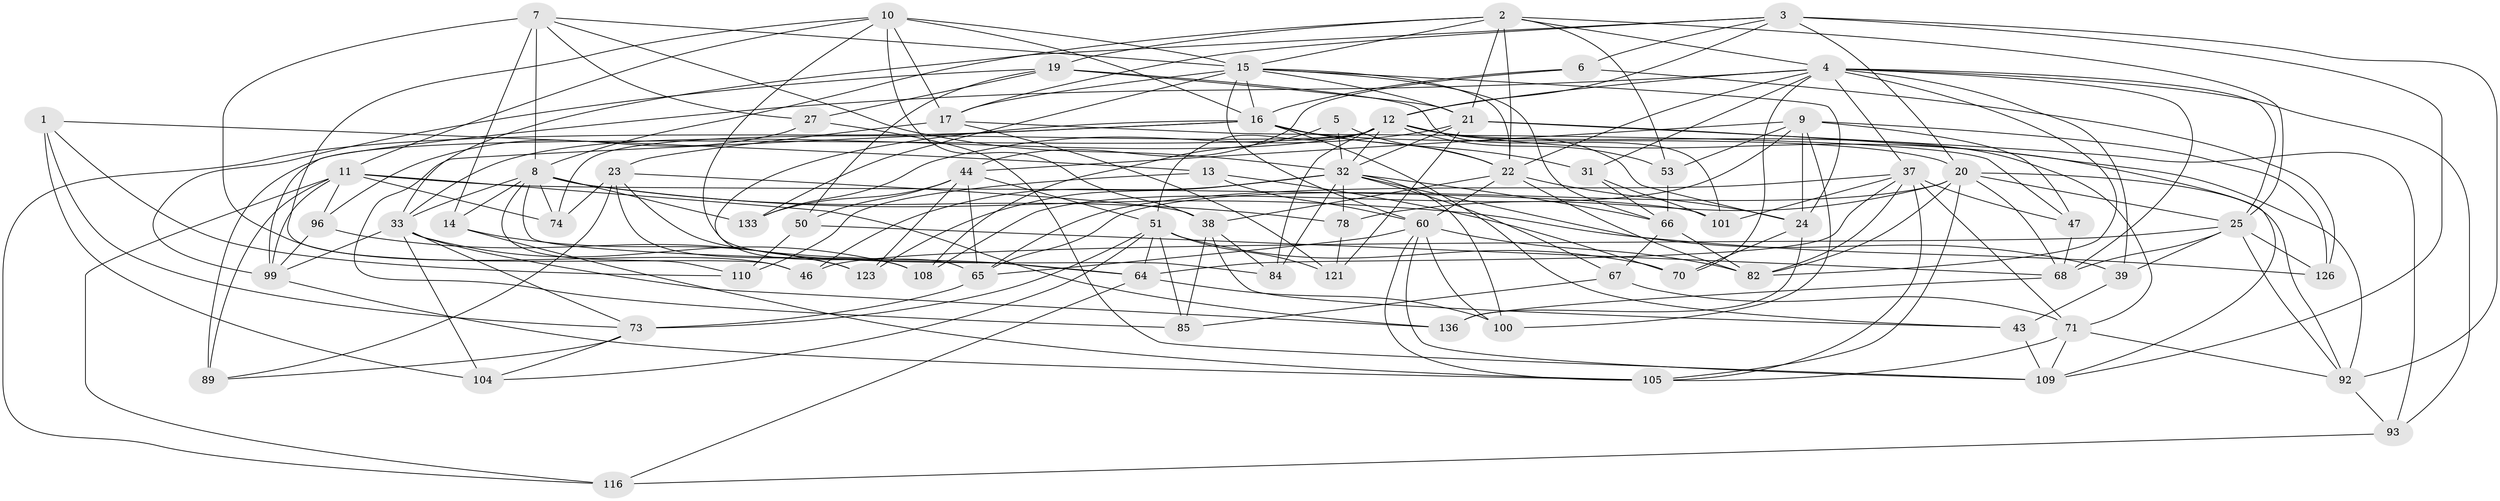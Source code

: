 // original degree distribution, {4: 1.0}
// Generated by graph-tools (version 1.1) at 2025/16/03/09/25 04:16:41]
// undirected, 70 vertices, 205 edges
graph export_dot {
graph [start="1"]
  node [color=gray90,style=filled];
  1;
  2 [super="+80+83"];
  3 [super="+55"];
  4 [super="+28+48+106"];
  5;
  6;
  7 [super="+52"];
  8 [super="+90+97"];
  9 [super="+125+94"];
  10 [super="+40"];
  11 [super="+69"];
  12 [super="+134+29+42"];
  13;
  14;
  15 [super="+54+75+18"];
  16 [super="+26"];
  17 [super="+132"];
  19 [super="+49"];
  20 [super="+35"];
  21 [super="+41+114"];
  22 [super="+79+88+72"];
  23 [super="+34"];
  24 [super="+30"];
  25 [super="+81+124"];
  27;
  31;
  32 [super="+118+59+36"];
  33 [super="+127+102"];
  37 [super="+57+58"];
  38 [super="+56"];
  39;
  43;
  44 [super="+130+131"];
  46;
  47;
  50;
  51 [super="+103"];
  53;
  60 [super="+62+107"];
  64 [super="+113"];
  65 [super="+87"];
  66 [super="+115"];
  67;
  68 [super="+128"];
  70;
  71 [super="+91"];
  73 [super="+76"];
  74;
  78;
  82 [super="+137"];
  84;
  85;
  89;
  92 [super="+119"];
  93;
  96;
  99 [super="+112"];
  100;
  101;
  104;
  105 [super="+135"];
  108;
  109 [super="+117"];
  110;
  116;
  121;
  123;
  126;
  133;
  136;
  1 -- 104;
  1 -- 110;
  1 -- 13;
  1 -- 73;
  2 -- 15;
  2 -- 22;
  2 -- 25;
  2 -- 19;
  2 -- 8;
  2 -- 21;
  2 -- 53;
  2 -- 4;
  3 -- 92;
  3 -- 33;
  3 -- 6;
  3 -- 109;
  3 -- 12;
  3 -- 20 [weight=2];
  3 -- 17;
  4 -- 82;
  4 -- 12;
  4 -- 39;
  4 -- 37;
  4 -- 22;
  4 -- 70;
  4 -- 25;
  4 -- 31;
  4 -- 99;
  4 -- 93;
  4 -- 68;
  5 -- 108;
  5 -- 22 [weight=2];
  5 -- 32;
  6 -- 126;
  6 -- 44;
  6 -- 16;
  7 -- 46;
  7 -- 27;
  7 -- 8;
  7 -- 15;
  7 -- 14;
  7 -- 32;
  8 -- 78;
  8 -- 126;
  8 -- 133;
  8 -- 14;
  8 -- 64;
  8 -- 74;
  8 -- 110;
  8 -- 33;
  9 -- 44 [weight=2];
  9 -- 126;
  9 -- 108;
  9 -- 47;
  9 -- 24;
  9 -- 100;
  9 -- 53;
  10 -- 38;
  10 -- 46;
  10 -- 17;
  10 -- 84;
  10 -- 11;
  10 -- 15 [weight=2];
  10 -- 16;
  11 -- 101;
  11 -- 89;
  11 -- 96;
  11 -- 99;
  11 -- 116;
  11 -- 74;
  11 -- 136;
  12 -- 84;
  12 -- 24;
  12 -- 51;
  12 -- 32;
  12 -- 71;
  12 -- 89;
  12 -- 92;
  12 -- 33;
  12 -- 74;
  12 -- 53;
  13 -- 110;
  13 -- 70;
  13 -- 60;
  14 -- 123;
  14 -- 105;
  15 -- 66;
  15 -- 17;
  15 -- 22;
  15 -- 16;
  15 -- 21;
  15 -- 133;
  15 -- 24;
  15 -- 60;
  16 -- 43;
  16 -- 65;
  16 -- 22;
  16 -- 116;
  16 -- 85;
  16 -- 31;
  16 -- 20;
  17 -- 23;
  17 -- 121;
  17 -- 47;
  19 -- 50;
  19 -- 27;
  19 -- 101;
  19 -- 21;
  19 -- 99;
  20 -- 78;
  20 -- 68;
  20 -- 105;
  20 -- 65;
  20 -- 82;
  20 -- 25;
  20 -- 92;
  21 -- 32;
  21 -- 93;
  21 -- 121;
  21 -- 133;
  21 -- 109;
  22 -- 82;
  22 -- 38;
  22 -- 24;
  22 -- 60;
  23 -- 74;
  23 -- 108;
  23 -- 89;
  23 -- 38;
  23 -- 64;
  24 -- 136;
  24 -- 70;
  25 -- 126;
  25 -- 39;
  25 -- 68;
  25 -- 46;
  25 -- 92;
  27 -- 96;
  27 -- 109;
  31 -- 101;
  31 -- 66;
  32 -- 78;
  32 -- 123;
  32 -- 39;
  32 -- 100;
  32 -- 84;
  32 -- 67;
  32 -- 46;
  32 -- 66;
  33 -- 99;
  33 -- 104;
  33 -- 136;
  33 -- 73;
  33 -- 108;
  37 -- 101;
  37 -- 71;
  37 -- 47;
  37 -- 64;
  37 -- 105;
  37 -- 82;
  37 -- 65;
  38 -- 43;
  38 -- 84;
  38 -- 85;
  39 -- 43;
  43 -- 109;
  44 -- 123;
  44 -- 50;
  44 -- 51;
  44 -- 65;
  44 -- 133;
  47 -- 68;
  50 -- 110;
  50 -- 68;
  51 -- 104;
  51 -- 121;
  51 -- 85;
  51 -- 70;
  51 -- 73;
  51 -- 64;
  53 -- 66;
  60 -- 109;
  60 -- 100;
  60 -- 65;
  60 -- 82;
  60 -- 105;
  64 -- 100;
  64 -- 116;
  65 -- 73;
  66 -- 82;
  66 -- 67;
  67 -- 85;
  67 -- 71;
  68 -- 136;
  71 -- 92;
  71 -- 105;
  71 -- 109;
  73 -- 104;
  73 -- 89;
  78 -- 121;
  92 -- 93;
  93 -- 116;
  96 -- 99;
  96 -- 123;
  99 -- 105;
}
